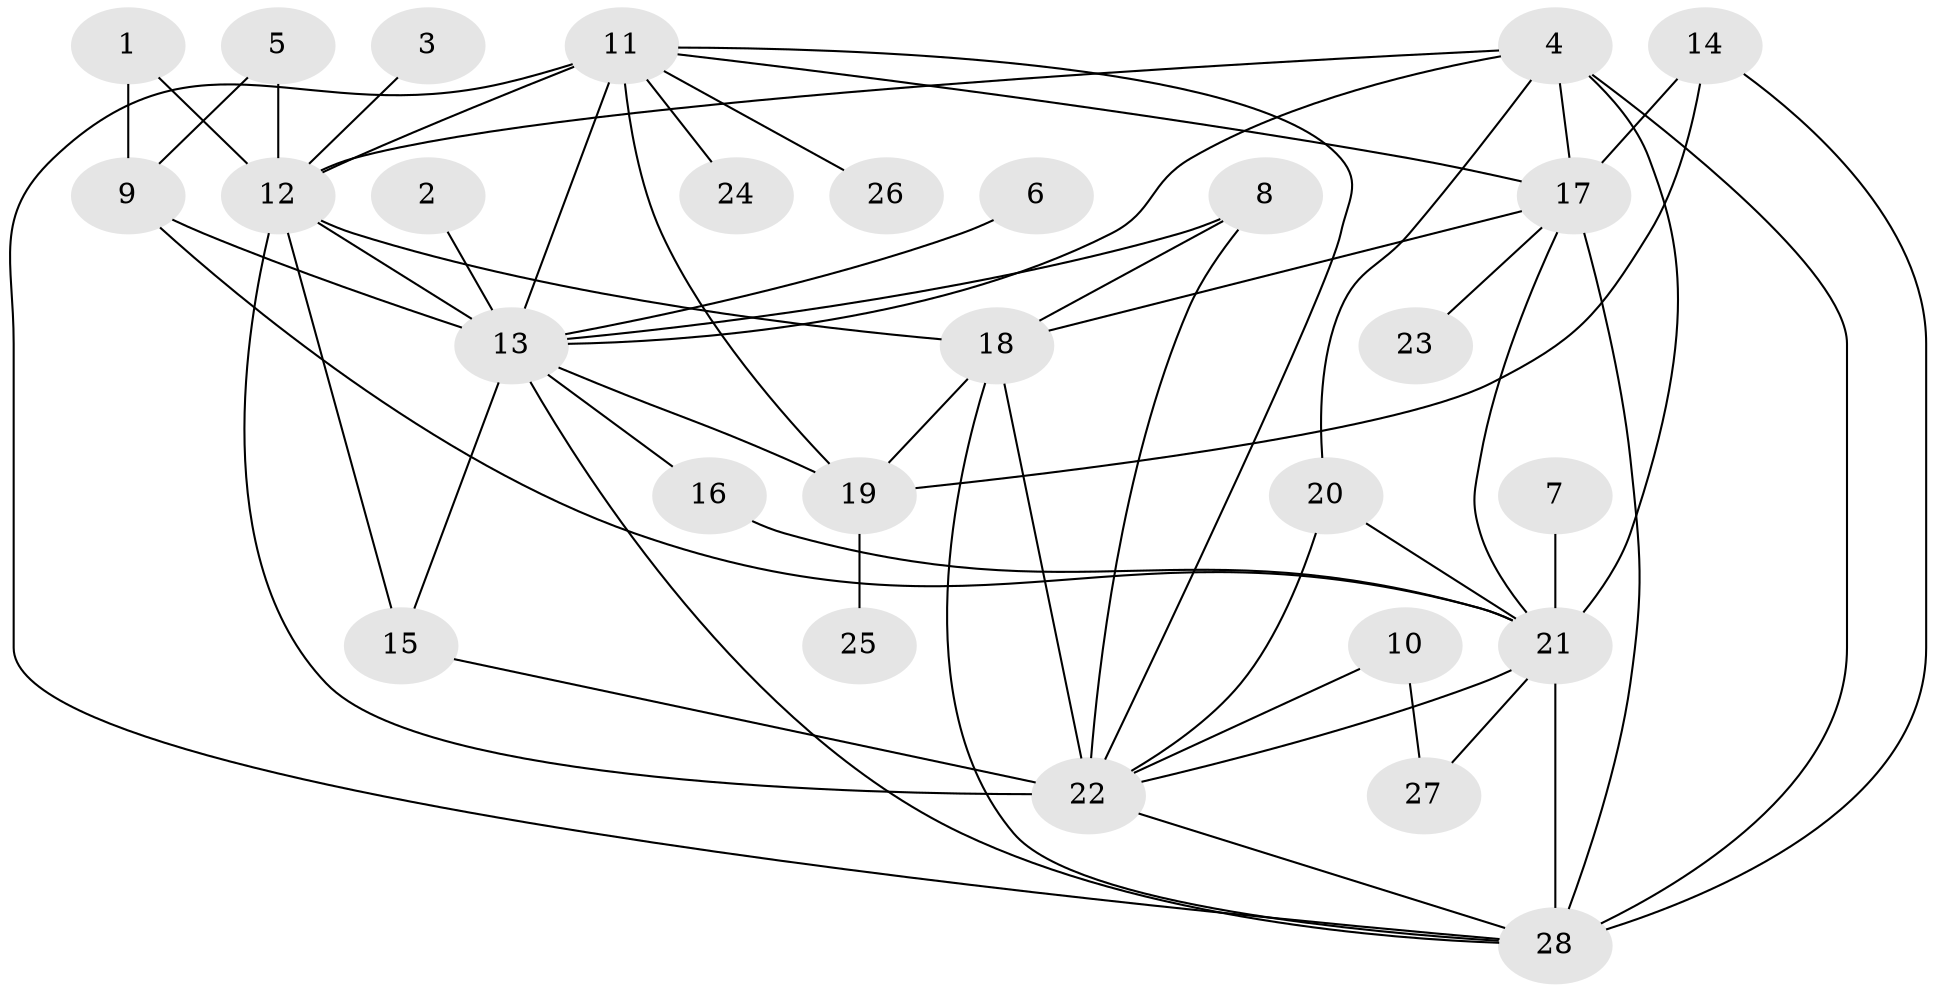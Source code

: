 // original degree distribution, {7: 0.05434782608695652, 17: 0.010869565217391304, 6: 0.043478260869565216, 1: 0.4673913043478261, 11: 0.021739130434782608, 3: 0.08695652173913043, 9: 0.010869565217391304, 12: 0.010869565217391304, 2: 0.21739130434782608, 18: 0.010869565217391304, 4: 0.06521739130434782}
// Generated by graph-tools (version 1.1) at 2025/36/03/04/25 23:36:48]
// undirected, 28 vertices, 56 edges
graph export_dot {
  node [color=gray90,style=filled];
  1;
  2;
  3;
  4;
  5;
  6;
  7;
  8;
  9;
  10;
  11;
  12;
  13;
  14;
  15;
  16;
  17;
  18;
  19;
  20;
  21;
  22;
  23;
  24;
  25;
  26;
  27;
  28;
  1 -- 9 [weight=1.0];
  1 -- 12 [weight=1.0];
  2 -- 13 [weight=1.0];
  3 -- 12 [weight=1.0];
  4 -- 12 [weight=1.0];
  4 -- 13 [weight=1.0];
  4 -- 17 [weight=1.0];
  4 -- 20 [weight=1.0];
  4 -- 21 [weight=1.0];
  4 -- 28 [weight=2.0];
  5 -- 9 [weight=1.0];
  5 -- 12 [weight=1.0];
  6 -- 13 [weight=1.0];
  7 -- 21 [weight=1.0];
  8 -- 13 [weight=1.0];
  8 -- 18 [weight=1.0];
  8 -- 22 [weight=1.0];
  9 -- 13 [weight=1.0];
  9 -- 21 [weight=1.0];
  10 -- 22 [weight=1.0];
  10 -- 27 [weight=1.0];
  11 -- 12 [weight=2.0];
  11 -- 13 [weight=1.0];
  11 -- 17 [weight=1.0];
  11 -- 19 [weight=1.0];
  11 -- 22 [weight=1.0];
  11 -- 24 [weight=1.0];
  11 -- 26 [weight=1.0];
  11 -- 28 [weight=1.0];
  12 -- 13 [weight=2.0];
  12 -- 15 [weight=1.0];
  12 -- 18 [weight=1.0];
  12 -- 22 [weight=5.0];
  13 -- 15 [weight=1.0];
  13 -- 16 [weight=2.0];
  13 -- 19 [weight=1.0];
  13 -- 28 [weight=1.0];
  14 -- 17 [weight=1.0];
  14 -- 19 [weight=1.0];
  14 -- 28 [weight=1.0];
  15 -- 22 [weight=2.0];
  16 -- 21 [weight=1.0];
  17 -- 18 [weight=1.0];
  17 -- 21 [weight=1.0];
  17 -- 23 [weight=1.0];
  17 -- 28 [weight=1.0];
  18 -- 19 [weight=1.0];
  18 -- 22 [weight=1.0];
  18 -- 28 [weight=1.0];
  19 -- 25 [weight=1.0];
  20 -- 21 [weight=1.0];
  20 -- 22 [weight=2.0];
  21 -- 22 [weight=1.0];
  21 -- 27 [weight=1.0];
  21 -- 28 [weight=1.0];
  22 -- 28 [weight=1.0];
}
